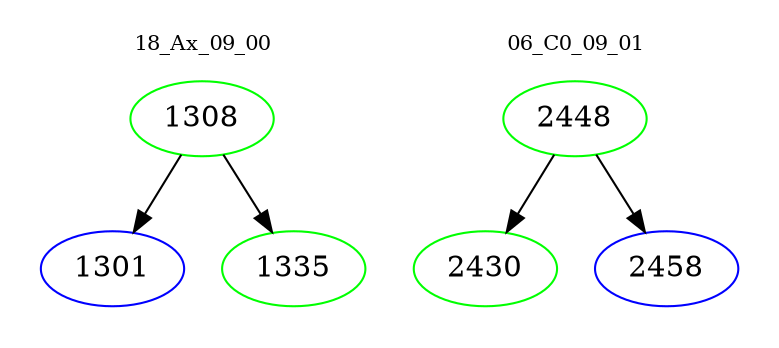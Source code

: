 digraph{
subgraph cluster_0 {
color = white
label = "18_Ax_09_00";
fontsize=10;
T0_1308 [label="1308", color="green"]
T0_1308 -> T0_1301 [color="black"]
T0_1301 [label="1301", color="blue"]
T0_1308 -> T0_1335 [color="black"]
T0_1335 [label="1335", color="green"]
}
subgraph cluster_1 {
color = white
label = "06_C0_09_01";
fontsize=10;
T1_2448 [label="2448", color="green"]
T1_2448 -> T1_2430 [color="black"]
T1_2430 [label="2430", color="green"]
T1_2448 -> T1_2458 [color="black"]
T1_2458 [label="2458", color="blue"]
}
}
